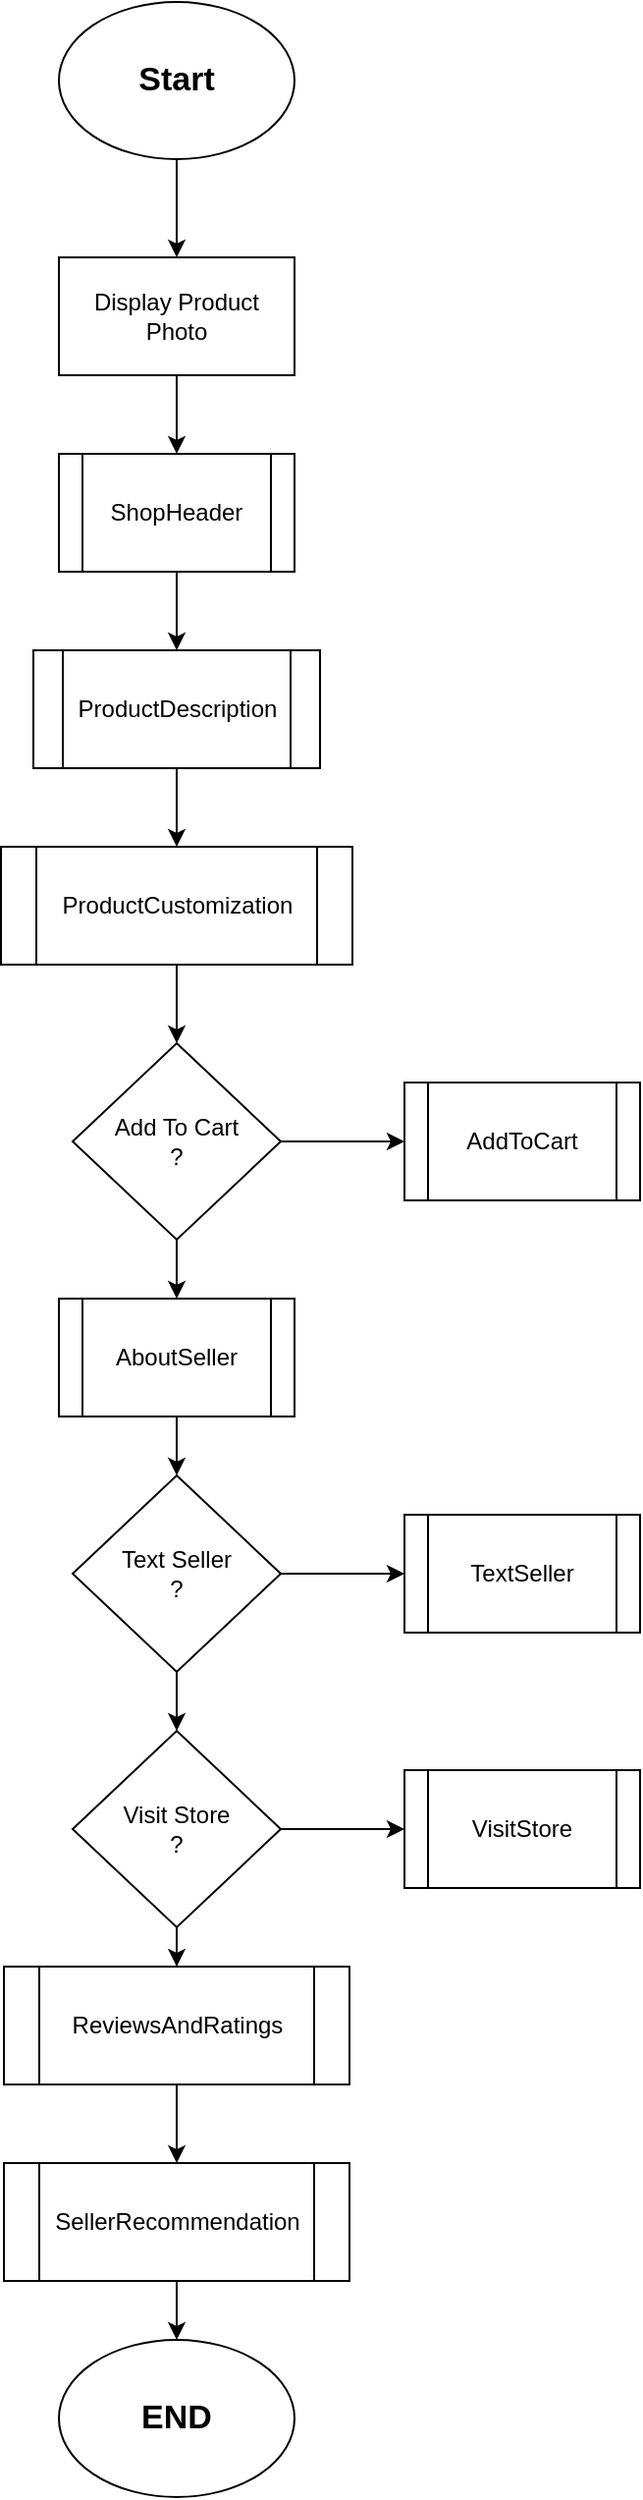 <mxfile version="13.6.2" type="device"><diagram id="C5RBs43oDa-KdzZeNtuy" name="Page-1"><mxGraphModel dx="1024" dy="592" grid="1" gridSize="10" guides="1" tooltips="1" connect="1" arrows="1" fold="1" page="1" pageScale="1" pageWidth="827" pageHeight="1169" math="0" shadow="0"><root><mxCell id="WIyWlLk6GJQsqaUBKTNV-0"/><mxCell id="WIyWlLk6GJQsqaUBKTNV-1" parent="WIyWlLk6GJQsqaUBKTNV-0"/><mxCell id="xlFQybmvKuS7U6EQcVSb-2" value="" style="edgeStyle=orthogonalEdgeStyle;rounded=0;orthogonalLoop=1;jettySize=auto;html=1;" edge="1" parent="WIyWlLk6GJQsqaUBKTNV-1" source="xlFQybmvKuS7U6EQcVSb-0" target="xlFQybmvKuS7U6EQcVSb-1"><mxGeometry relative="1" as="geometry"/></mxCell><mxCell id="xlFQybmvKuS7U6EQcVSb-0" value="&lt;b&gt;&lt;font style=&quot;font-size: 17px&quot;&gt;Start&lt;/font&gt;&lt;/b&gt;" style="ellipse;whiteSpace=wrap;html=1;" vertex="1" parent="WIyWlLk6GJQsqaUBKTNV-1"><mxGeometry x="354" y="40" width="120" height="80" as="geometry"/></mxCell><mxCell id="xlFQybmvKuS7U6EQcVSb-4" value="" style="edgeStyle=orthogonalEdgeStyle;rounded=0;orthogonalLoop=1;jettySize=auto;html=1;" edge="1" parent="WIyWlLk6GJQsqaUBKTNV-1" source="xlFQybmvKuS7U6EQcVSb-1" target="xlFQybmvKuS7U6EQcVSb-3"><mxGeometry relative="1" as="geometry"/></mxCell><mxCell id="xlFQybmvKuS7U6EQcVSb-1" value="Display Product Photo" style="rounded=0;whiteSpace=wrap;html=1;" vertex="1" parent="WIyWlLk6GJQsqaUBKTNV-1"><mxGeometry x="354" y="170" width="120" height="60" as="geometry"/></mxCell><mxCell id="xlFQybmvKuS7U6EQcVSb-6" value="" style="edgeStyle=orthogonalEdgeStyle;rounded=0;orthogonalLoop=1;jettySize=auto;html=1;" edge="1" parent="WIyWlLk6GJQsqaUBKTNV-1" source="xlFQybmvKuS7U6EQcVSb-3" target="xlFQybmvKuS7U6EQcVSb-5"><mxGeometry relative="1" as="geometry"/></mxCell><mxCell id="xlFQybmvKuS7U6EQcVSb-3" value="ShopHeader" style="shape=process;whiteSpace=wrap;html=1;backgroundOutline=1;" vertex="1" parent="WIyWlLk6GJQsqaUBKTNV-1"><mxGeometry x="354" y="270" width="120" height="60" as="geometry"/></mxCell><mxCell id="xlFQybmvKuS7U6EQcVSb-11" value="" style="edgeStyle=orthogonalEdgeStyle;rounded=0;orthogonalLoop=1;jettySize=auto;html=1;" edge="1" parent="WIyWlLk6GJQsqaUBKTNV-1" source="xlFQybmvKuS7U6EQcVSb-5" target="xlFQybmvKuS7U6EQcVSb-7"><mxGeometry relative="1" as="geometry"/></mxCell><mxCell id="xlFQybmvKuS7U6EQcVSb-5" value="ProductDescription" style="shape=process;whiteSpace=wrap;html=1;backgroundOutline=1;" vertex="1" parent="WIyWlLk6GJQsqaUBKTNV-1"><mxGeometry x="341" y="370" width="146" height="60" as="geometry"/></mxCell><mxCell id="xlFQybmvKuS7U6EQcVSb-10" value="" style="edgeStyle=orthogonalEdgeStyle;rounded=0;orthogonalLoop=1;jettySize=auto;html=1;" edge="1" parent="WIyWlLk6GJQsqaUBKTNV-1" source="xlFQybmvKuS7U6EQcVSb-7" target="xlFQybmvKuS7U6EQcVSb-8"><mxGeometry relative="1" as="geometry"/></mxCell><mxCell id="xlFQybmvKuS7U6EQcVSb-7" value="ProductCustomization" style="shape=process;whiteSpace=wrap;html=1;backgroundOutline=1;" vertex="1" parent="WIyWlLk6GJQsqaUBKTNV-1"><mxGeometry x="324.5" y="470" width="179" height="60" as="geometry"/></mxCell><mxCell id="xlFQybmvKuS7U6EQcVSb-12" value="" style="edgeStyle=orthogonalEdgeStyle;rounded=0;orthogonalLoop=1;jettySize=auto;html=1;" edge="1" parent="WIyWlLk6GJQsqaUBKTNV-1" source="xlFQybmvKuS7U6EQcVSb-8" target="xlFQybmvKuS7U6EQcVSb-9"><mxGeometry relative="1" as="geometry"/></mxCell><mxCell id="xlFQybmvKuS7U6EQcVSb-14" value="" style="edgeStyle=orthogonalEdgeStyle;rounded=0;orthogonalLoop=1;jettySize=auto;html=1;" edge="1" parent="WIyWlLk6GJQsqaUBKTNV-1" source="xlFQybmvKuS7U6EQcVSb-8" target="xlFQybmvKuS7U6EQcVSb-13"><mxGeometry relative="1" as="geometry"/></mxCell><mxCell id="xlFQybmvKuS7U6EQcVSb-8" value="Add To Cart&lt;br&gt;?" style="rhombus;whiteSpace=wrap;html=1;" vertex="1" parent="WIyWlLk6GJQsqaUBKTNV-1"><mxGeometry x="361" y="570" width="106" height="100" as="geometry"/></mxCell><mxCell id="xlFQybmvKuS7U6EQcVSb-9" value="AddToCart" style="shape=process;whiteSpace=wrap;html=1;backgroundOutline=1;" vertex="1" parent="WIyWlLk6GJQsqaUBKTNV-1"><mxGeometry x="530" y="590" width="120" height="60" as="geometry"/></mxCell><mxCell id="xlFQybmvKuS7U6EQcVSb-18" value="" style="edgeStyle=orthogonalEdgeStyle;rounded=0;orthogonalLoop=1;jettySize=auto;html=1;" edge="1" parent="WIyWlLk6GJQsqaUBKTNV-1" source="xlFQybmvKuS7U6EQcVSb-13" target="xlFQybmvKuS7U6EQcVSb-15"><mxGeometry relative="1" as="geometry"/></mxCell><mxCell id="xlFQybmvKuS7U6EQcVSb-13" value="AboutSeller" style="shape=process;whiteSpace=wrap;html=1;backgroundOutline=1;" vertex="1" parent="WIyWlLk6GJQsqaUBKTNV-1"><mxGeometry x="354" y="700" width="120" height="60" as="geometry"/></mxCell><mxCell id="xlFQybmvKuS7U6EQcVSb-17" value="" style="edgeStyle=orthogonalEdgeStyle;rounded=0;orthogonalLoop=1;jettySize=auto;html=1;" edge="1" parent="WIyWlLk6GJQsqaUBKTNV-1" source="xlFQybmvKuS7U6EQcVSb-15" target="xlFQybmvKuS7U6EQcVSb-16"><mxGeometry relative="1" as="geometry"/></mxCell><mxCell id="xlFQybmvKuS7U6EQcVSb-21" value="" style="edgeStyle=orthogonalEdgeStyle;rounded=0;orthogonalLoop=1;jettySize=auto;html=1;" edge="1" parent="WIyWlLk6GJQsqaUBKTNV-1" source="xlFQybmvKuS7U6EQcVSb-15" target="xlFQybmvKuS7U6EQcVSb-19"><mxGeometry relative="1" as="geometry"/></mxCell><mxCell id="xlFQybmvKuS7U6EQcVSb-15" value="Text Seller&lt;br&gt;?" style="rhombus;whiteSpace=wrap;html=1;" vertex="1" parent="WIyWlLk6GJQsqaUBKTNV-1"><mxGeometry x="361" y="790" width="106" height="100" as="geometry"/></mxCell><mxCell id="xlFQybmvKuS7U6EQcVSb-16" value="TextSeller" style="shape=process;whiteSpace=wrap;html=1;backgroundOutline=1;" vertex="1" parent="WIyWlLk6GJQsqaUBKTNV-1"><mxGeometry x="530" y="810" width="120" height="60" as="geometry"/></mxCell><mxCell id="xlFQybmvKuS7U6EQcVSb-22" value="" style="edgeStyle=orthogonalEdgeStyle;rounded=0;orthogonalLoop=1;jettySize=auto;html=1;" edge="1" parent="WIyWlLk6GJQsqaUBKTNV-1" source="xlFQybmvKuS7U6EQcVSb-19" target="xlFQybmvKuS7U6EQcVSb-20"><mxGeometry relative="1" as="geometry"/></mxCell><mxCell id="xlFQybmvKuS7U6EQcVSb-24" value="" style="edgeStyle=orthogonalEdgeStyle;rounded=0;orthogonalLoop=1;jettySize=auto;html=1;" edge="1" parent="WIyWlLk6GJQsqaUBKTNV-1" source="xlFQybmvKuS7U6EQcVSb-19" target="xlFQybmvKuS7U6EQcVSb-23"><mxGeometry relative="1" as="geometry"/></mxCell><mxCell id="xlFQybmvKuS7U6EQcVSb-19" value="Visit Store&lt;br&gt;?" style="rhombus;whiteSpace=wrap;html=1;" vertex="1" parent="WIyWlLk6GJQsqaUBKTNV-1"><mxGeometry x="361" y="920" width="106" height="100" as="geometry"/></mxCell><mxCell id="xlFQybmvKuS7U6EQcVSb-20" value="VisitStore" style="shape=process;whiteSpace=wrap;html=1;backgroundOutline=1;" vertex="1" parent="WIyWlLk6GJQsqaUBKTNV-1"><mxGeometry x="530" y="940" width="120" height="60" as="geometry"/></mxCell><mxCell id="xlFQybmvKuS7U6EQcVSb-26" value="" style="edgeStyle=orthogonalEdgeStyle;rounded=0;orthogonalLoop=1;jettySize=auto;html=1;" edge="1" parent="WIyWlLk6GJQsqaUBKTNV-1" source="xlFQybmvKuS7U6EQcVSb-23" target="xlFQybmvKuS7U6EQcVSb-25"><mxGeometry relative="1" as="geometry"/></mxCell><mxCell id="xlFQybmvKuS7U6EQcVSb-23" value="ReviewsAndRatings" style="shape=process;whiteSpace=wrap;html=1;backgroundOutline=1;" vertex="1" parent="WIyWlLk6GJQsqaUBKTNV-1"><mxGeometry x="326" y="1040" width="176" height="60" as="geometry"/></mxCell><mxCell id="xlFQybmvKuS7U6EQcVSb-28" value="" style="edgeStyle=orthogonalEdgeStyle;rounded=0;orthogonalLoop=1;jettySize=auto;html=1;" edge="1" parent="WIyWlLk6GJQsqaUBKTNV-1" source="xlFQybmvKuS7U6EQcVSb-25" target="xlFQybmvKuS7U6EQcVSb-27"><mxGeometry relative="1" as="geometry"/></mxCell><mxCell id="xlFQybmvKuS7U6EQcVSb-25" value="SellerRecommendation" style="shape=process;whiteSpace=wrap;html=1;backgroundOutline=1;" vertex="1" parent="WIyWlLk6GJQsqaUBKTNV-1"><mxGeometry x="326" y="1140" width="176" height="60" as="geometry"/></mxCell><mxCell id="xlFQybmvKuS7U6EQcVSb-27" value="&lt;b&gt;&lt;font style=&quot;font-size: 17px&quot;&gt;END&lt;/font&gt;&lt;/b&gt;" style="ellipse;whiteSpace=wrap;html=1;" vertex="1" parent="WIyWlLk6GJQsqaUBKTNV-1"><mxGeometry x="354" y="1230" width="120" height="80" as="geometry"/></mxCell></root></mxGraphModel></diagram></mxfile>